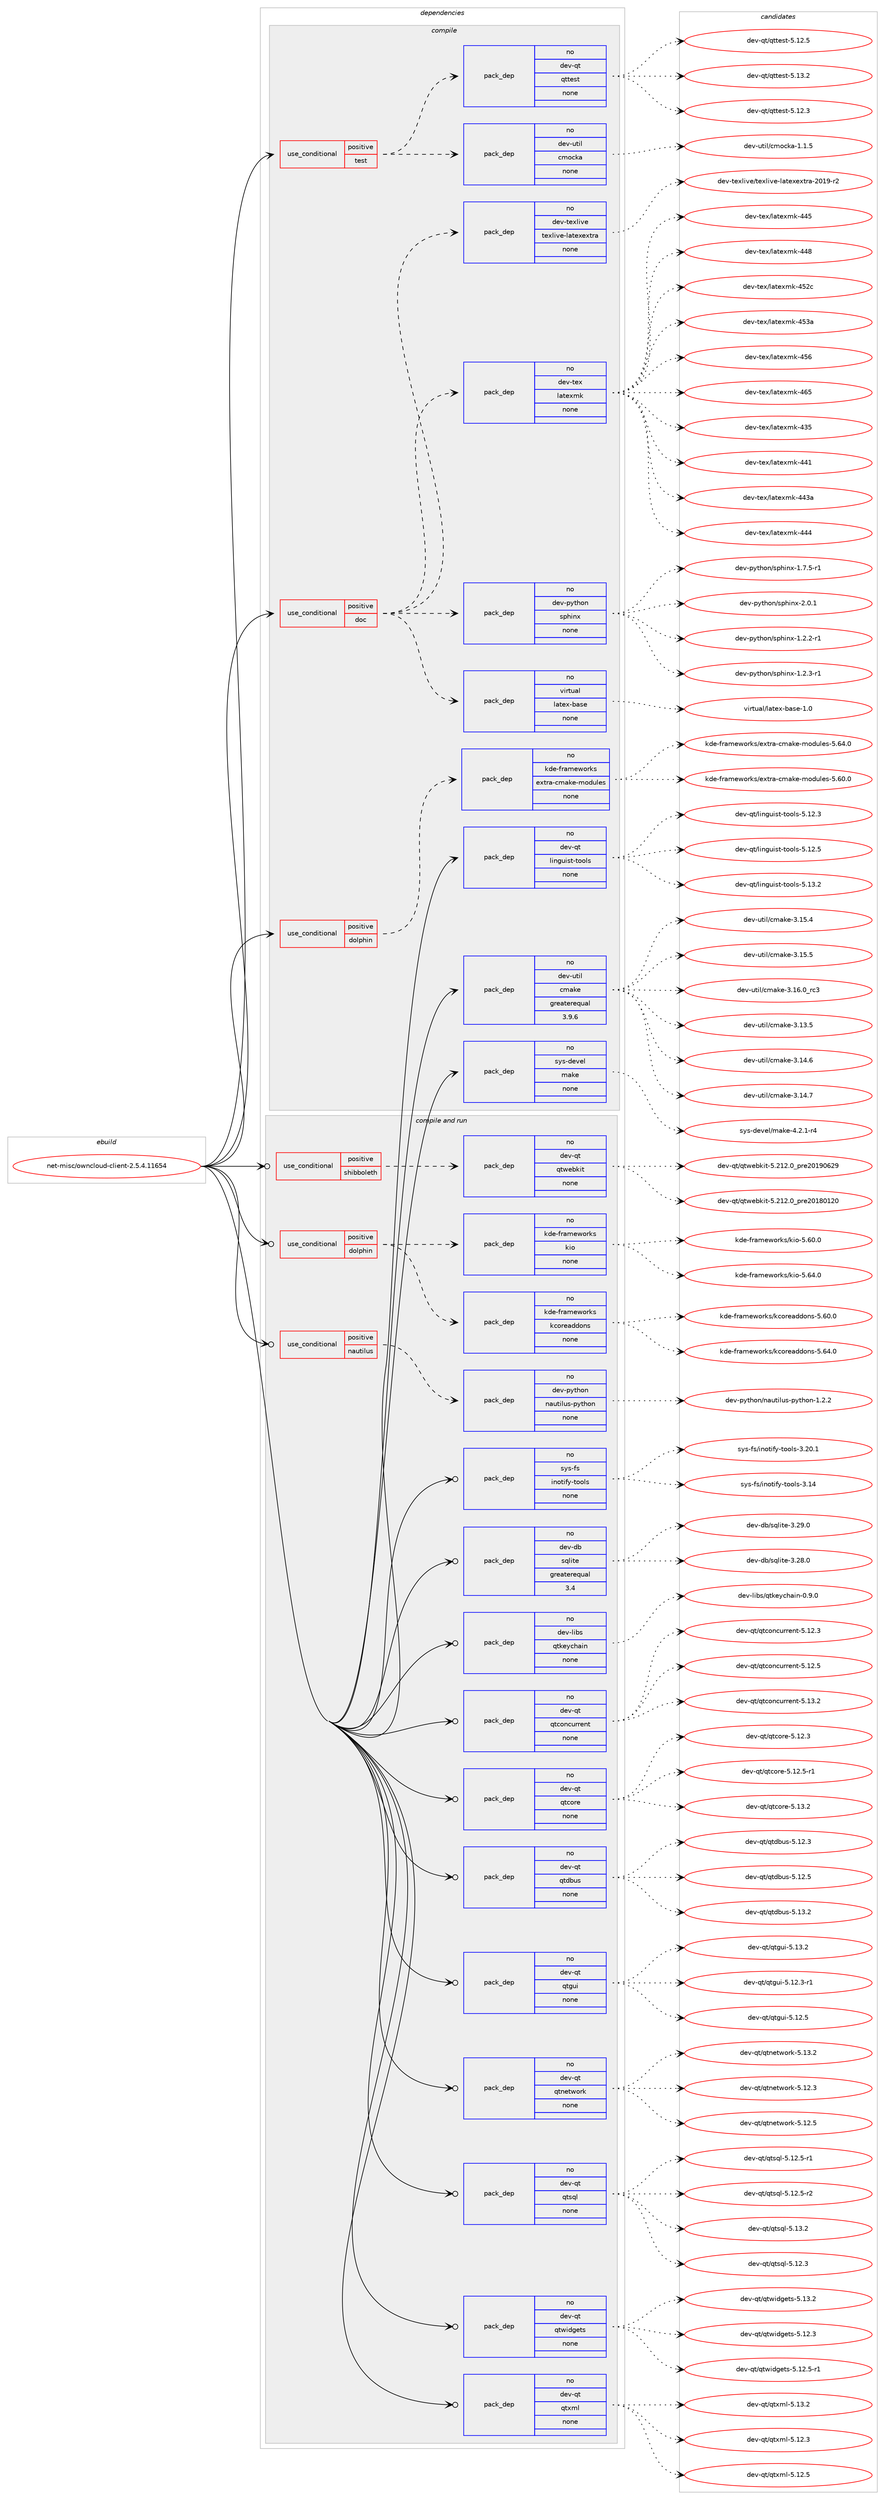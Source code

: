 digraph prolog {

# *************
# Graph options
# *************

newrank=true;
concentrate=true;
compound=true;
graph [rankdir=LR,fontname=Helvetica,fontsize=10,ranksep=1.5];#, ranksep=2.5, nodesep=0.2];
edge  [arrowhead=vee];
node  [fontname=Helvetica,fontsize=10];

# **********
# The ebuild
# **********

subgraph cluster_leftcol {
color=gray;
rank=same;
label=<<i>ebuild</i>>;
id [label="net-misc/owncloud-client-2.5.4.11654", color=red, width=4, href="../net-misc/owncloud-client-2.5.4.11654.svg"];
}

# ****************
# The dependencies
# ****************

subgraph cluster_midcol {
color=gray;
label=<<i>dependencies</i>>;
subgraph cluster_compile {
fillcolor="#eeeeee";
style=filled;
label=<<i>compile</i>>;
subgraph cond203896 {
dependency835933 [label=<<TABLE BORDER="0" CELLBORDER="1" CELLSPACING="0" CELLPADDING="4"><TR><TD ROWSPAN="3" CELLPADDING="10">use_conditional</TD></TR><TR><TD>positive</TD></TR><TR><TD>doc</TD></TR></TABLE>>, shape=none, color=red];
subgraph pack617350 {
dependency835934 [label=<<TABLE BORDER="0" CELLBORDER="1" CELLSPACING="0" CELLPADDING="4" WIDTH="220"><TR><TD ROWSPAN="6" CELLPADDING="30">pack_dep</TD></TR><TR><TD WIDTH="110">no</TD></TR><TR><TD>dev-python</TD></TR><TR><TD>sphinx</TD></TR><TR><TD>none</TD></TR><TR><TD></TD></TR></TABLE>>, shape=none, color=blue];
}
dependency835933:e -> dependency835934:w [weight=20,style="dashed",arrowhead="vee"];
subgraph pack617351 {
dependency835935 [label=<<TABLE BORDER="0" CELLBORDER="1" CELLSPACING="0" CELLPADDING="4" WIDTH="220"><TR><TD ROWSPAN="6" CELLPADDING="30">pack_dep</TD></TR><TR><TD WIDTH="110">no</TD></TR><TR><TD>dev-tex</TD></TR><TR><TD>latexmk</TD></TR><TR><TD>none</TD></TR><TR><TD></TD></TR></TABLE>>, shape=none, color=blue];
}
dependency835933:e -> dependency835935:w [weight=20,style="dashed",arrowhead="vee"];
subgraph pack617352 {
dependency835936 [label=<<TABLE BORDER="0" CELLBORDER="1" CELLSPACING="0" CELLPADDING="4" WIDTH="220"><TR><TD ROWSPAN="6" CELLPADDING="30">pack_dep</TD></TR><TR><TD WIDTH="110">no</TD></TR><TR><TD>dev-texlive</TD></TR><TR><TD>texlive-latexextra</TD></TR><TR><TD>none</TD></TR><TR><TD></TD></TR></TABLE>>, shape=none, color=blue];
}
dependency835933:e -> dependency835936:w [weight=20,style="dashed",arrowhead="vee"];
subgraph pack617353 {
dependency835937 [label=<<TABLE BORDER="0" CELLBORDER="1" CELLSPACING="0" CELLPADDING="4" WIDTH="220"><TR><TD ROWSPAN="6" CELLPADDING="30">pack_dep</TD></TR><TR><TD WIDTH="110">no</TD></TR><TR><TD>virtual</TD></TR><TR><TD>latex-base</TD></TR><TR><TD>none</TD></TR><TR><TD></TD></TR></TABLE>>, shape=none, color=blue];
}
dependency835933:e -> dependency835937:w [weight=20,style="dashed",arrowhead="vee"];
}
id:e -> dependency835933:w [weight=20,style="solid",arrowhead="vee"];
subgraph cond203897 {
dependency835938 [label=<<TABLE BORDER="0" CELLBORDER="1" CELLSPACING="0" CELLPADDING="4"><TR><TD ROWSPAN="3" CELLPADDING="10">use_conditional</TD></TR><TR><TD>positive</TD></TR><TR><TD>dolphin</TD></TR></TABLE>>, shape=none, color=red];
subgraph pack617354 {
dependency835939 [label=<<TABLE BORDER="0" CELLBORDER="1" CELLSPACING="0" CELLPADDING="4" WIDTH="220"><TR><TD ROWSPAN="6" CELLPADDING="30">pack_dep</TD></TR><TR><TD WIDTH="110">no</TD></TR><TR><TD>kde-frameworks</TD></TR><TR><TD>extra-cmake-modules</TD></TR><TR><TD>none</TD></TR><TR><TD></TD></TR></TABLE>>, shape=none, color=blue];
}
dependency835938:e -> dependency835939:w [weight=20,style="dashed",arrowhead="vee"];
}
id:e -> dependency835938:w [weight=20,style="solid",arrowhead="vee"];
subgraph cond203898 {
dependency835940 [label=<<TABLE BORDER="0" CELLBORDER="1" CELLSPACING="0" CELLPADDING="4"><TR><TD ROWSPAN="3" CELLPADDING="10">use_conditional</TD></TR><TR><TD>positive</TD></TR><TR><TD>test</TD></TR></TABLE>>, shape=none, color=red];
subgraph pack617355 {
dependency835941 [label=<<TABLE BORDER="0" CELLBORDER="1" CELLSPACING="0" CELLPADDING="4" WIDTH="220"><TR><TD ROWSPAN="6" CELLPADDING="30">pack_dep</TD></TR><TR><TD WIDTH="110">no</TD></TR><TR><TD>dev-util</TD></TR><TR><TD>cmocka</TD></TR><TR><TD>none</TD></TR><TR><TD></TD></TR></TABLE>>, shape=none, color=blue];
}
dependency835940:e -> dependency835941:w [weight=20,style="dashed",arrowhead="vee"];
subgraph pack617356 {
dependency835942 [label=<<TABLE BORDER="0" CELLBORDER="1" CELLSPACING="0" CELLPADDING="4" WIDTH="220"><TR><TD ROWSPAN="6" CELLPADDING="30">pack_dep</TD></TR><TR><TD WIDTH="110">no</TD></TR><TR><TD>dev-qt</TD></TR><TR><TD>qttest</TD></TR><TR><TD>none</TD></TR><TR><TD></TD></TR></TABLE>>, shape=none, color=blue];
}
dependency835940:e -> dependency835942:w [weight=20,style="dashed",arrowhead="vee"];
}
id:e -> dependency835940:w [weight=20,style="solid",arrowhead="vee"];
subgraph pack617357 {
dependency835943 [label=<<TABLE BORDER="0" CELLBORDER="1" CELLSPACING="0" CELLPADDING="4" WIDTH="220"><TR><TD ROWSPAN="6" CELLPADDING="30">pack_dep</TD></TR><TR><TD WIDTH="110">no</TD></TR><TR><TD>dev-qt</TD></TR><TR><TD>linguist-tools</TD></TR><TR><TD>none</TD></TR><TR><TD></TD></TR></TABLE>>, shape=none, color=blue];
}
id:e -> dependency835943:w [weight=20,style="solid",arrowhead="vee"];
subgraph pack617358 {
dependency835944 [label=<<TABLE BORDER="0" CELLBORDER="1" CELLSPACING="0" CELLPADDING="4" WIDTH="220"><TR><TD ROWSPAN="6" CELLPADDING="30">pack_dep</TD></TR><TR><TD WIDTH="110">no</TD></TR><TR><TD>dev-util</TD></TR><TR><TD>cmake</TD></TR><TR><TD>greaterequal</TD></TR><TR><TD>3.9.6</TD></TR></TABLE>>, shape=none, color=blue];
}
id:e -> dependency835944:w [weight=20,style="solid",arrowhead="vee"];
subgraph pack617359 {
dependency835945 [label=<<TABLE BORDER="0" CELLBORDER="1" CELLSPACING="0" CELLPADDING="4" WIDTH="220"><TR><TD ROWSPAN="6" CELLPADDING="30">pack_dep</TD></TR><TR><TD WIDTH="110">no</TD></TR><TR><TD>sys-devel</TD></TR><TR><TD>make</TD></TR><TR><TD>none</TD></TR><TR><TD></TD></TR></TABLE>>, shape=none, color=blue];
}
id:e -> dependency835945:w [weight=20,style="solid",arrowhead="vee"];
}
subgraph cluster_compileandrun {
fillcolor="#eeeeee";
style=filled;
label=<<i>compile and run</i>>;
subgraph cond203899 {
dependency835946 [label=<<TABLE BORDER="0" CELLBORDER="1" CELLSPACING="0" CELLPADDING="4"><TR><TD ROWSPAN="3" CELLPADDING="10">use_conditional</TD></TR><TR><TD>positive</TD></TR><TR><TD>dolphin</TD></TR></TABLE>>, shape=none, color=red];
subgraph pack617360 {
dependency835947 [label=<<TABLE BORDER="0" CELLBORDER="1" CELLSPACING="0" CELLPADDING="4" WIDTH="220"><TR><TD ROWSPAN="6" CELLPADDING="30">pack_dep</TD></TR><TR><TD WIDTH="110">no</TD></TR><TR><TD>kde-frameworks</TD></TR><TR><TD>kcoreaddons</TD></TR><TR><TD>none</TD></TR><TR><TD></TD></TR></TABLE>>, shape=none, color=blue];
}
dependency835946:e -> dependency835947:w [weight=20,style="dashed",arrowhead="vee"];
subgraph pack617361 {
dependency835948 [label=<<TABLE BORDER="0" CELLBORDER="1" CELLSPACING="0" CELLPADDING="4" WIDTH="220"><TR><TD ROWSPAN="6" CELLPADDING="30">pack_dep</TD></TR><TR><TD WIDTH="110">no</TD></TR><TR><TD>kde-frameworks</TD></TR><TR><TD>kio</TD></TR><TR><TD>none</TD></TR><TR><TD></TD></TR></TABLE>>, shape=none, color=blue];
}
dependency835946:e -> dependency835948:w [weight=20,style="dashed",arrowhead="vee"];
}
id:e -> dependency835946:w [weight=20,style="solid",arrowhead="odotvee"];
subgraph cond203900 {
dependency835949 [label=<<TABLE BORDER="0" CELLBORDER="1" CELLSPACING="0" CELLPADDING="4"><TR><TD ROWSPAN="3" CELLPADDING="10">use_conditional</TD></TR><TR><TD>positive</TD></TR><TR><TD>nautilus</TD></TR></TABLE>>, shape=none, color=red];
subgraph pack617362 {
dependency835950 [label=<<TABLE BORDER="0" CELLBORDER="1" CELLSPACING="0" CELLPADDING="4" WIDTH="220"><TR><TD ROWSPAN="6" CELLPADDING="30">pack_dep</TD></TR><TR><TD WIDTH="110">no</TD></TR><TR><TD>dev-python</TD></TR><TR><TD>nautilus-python</TD></TR><TR><TD>none</TD></TR><TR><TD></TD></TR></TABLE>>, shape=none, color=blue];
}
dependency835949:e -> dependency835950:w [weight=20,style="dashed",arrowhead="vee"];
}
id:e -> dependency835949:w [weight=20,style="solid",arrowhead="odotvee"];
subgraph cond203901 {
dependency835951 [label=<<TABLE BORDER="0" CELLBORDER="1" CELLSPACING="0" CELLPADDING="4"><TR><TD ROWSPAN="3" CELLPADDING="10">use_conditional</TD></TR><TR><TD>positive</TD></TR><TR><TD>shibboleth</TD></TR></TABLE>>, shape=none, color=red];
subgraph pack617363 {
dependency835952 [label=<<TABLE BORDER="0" CELLBORDER="1" CELLSPACING="0" CELLPADDING="4" WIDTH="220"><TR><TD ROWSPAN="6" CELLPADDING="30">pack_dep</TD></TR><TR><TD WIDTH="110">no</TD></TR><TR><TD>dev-qt</TD></TR><TR><TD>qtwebkit</TD></TR><TR><TD>none</TD></TR><TR><TD></TD></TR></TABLE>>, shape=none, color=blue];
}
dependency835951:e -> dependency835952:w [weight=20,style="dashed",arrowhead="vee"];
}
id:e -> dependency835951:w [weight=20,style="solid",arrowhead="odotvee"];
subgraph pack617364 {
dependency835953 [label=<<TABLE BORDER="0" CELLBORDER="1" CELLSPACING="0" CELLPADDING="4" WIDTH="220"><TR><TD ROWSPAN="6" CELLPADDING="30">pack_dep</TD></TR><TR><TD WIDTH="110">no</TD></TR><TR><TD>dev-db</TD></TR><TR><TD>sqlite</TD></TR><TR><TD>greaterequal</TD></TR><TR><TD>3.4</TD></TR></TABLE>>, shape=none, color=blue];
}
id:e -> dependency835953:w [weight=20,style="solid",arrowhead="odotvee"];
subgraph pack617365 {
dependency835954 [label=<<TABLE BORDER="0" CELLBORDER="1" CELLSPACING="0" CELLPADDING="4" WIDTH="220"><TR><TD ROWSPAN="6" CELLPADDING="30">pack_dep</TD></TR><TR><TD WIDTH="110">no</TD></TR><TR><TD>dev-libs</TD></TR><TR><TD>qtkeychain</TD></TR><TR><TD>none</TD></TR><TR><TD></TD></TR></TABLE>>, shape=none, color=blue];
}
id:e -> dependency835954:w [weight=20,style="solid",arrowhead="odotvee"];
subgraph pack617366 {
dependency835955 [label=<<TABLE BORDER="0" CELLBORDER="1" CELLSPACING="0" CELLPADDING="4" WIDTH="220"><TR><TD ROWSPAN="6" CELLPADDING="30">pack_dep</TD></TR><TR><TD WIDTH="110">no</TD></TR><TR><TD>dev-qt</TD></TR><TR><TD>qtconcurrent</TD></TR><TR><TD>none</TD></TR><TR><TD></TD></TR></TABLE>>, shape=none, color=blue];
}
id:e -> dependency835955:w [weight=20,style="solid",arrowhead="odotvee"];
subgraph pack617367 {
dependency835956 [label=<<TABLE BORDER="0" CELLBORDER="1" CELLSPACING="0" CELLPADDING="4" WIDTH="220"><TR><TD ROWSPAN="6" CELLPADDING="30">pack_dep</TD></TR><TR><TD WIDTH="110">no</TD></TR><TR><TD>dev-qt</TD></TR><TR><TD>qtcore</TD></TR><TR><TD>none</TD></TR><TR><TD></TD></TR></TABLE>>, shape=none, color=blue];
}
id:e -> dependency835956:w [weight=20,style="solid",arrowhead="odotvee"];
subgraph pack617368 {
dependency835957 [label=<<TABLE BORDER="0" CELLBORDER="1" CELLSPACING="0" CELLPADDING="4" WIDTH="220"><TR><TD ROWSPAN="6" CELLPADDING="30">pack_dep</TD></TR><TR><TD WIDTH="110">no</TD></TR><TR><TD>dev-qt</TD></TR><TR><TD>qtdbus</TD></TR><TR><TD>none</TD></TR><TR><TD></TD></TR></TABLE>>, shape=none, color=blue];
}
id:e -> dependency835957:w [weight=20,style="solid",arrowhead="odotvee"];
subgraph pack617369 {
dependency835958 [label=<<TABLE BORDER="0" CELLBORDER="1" CELLSPACING="0" CELLPADDING="4" WIDTH="220"><TR><TD ROWSPAN="6" CELLPADDING="30">pack_dep</TD></TR><TR><TD WIDTH="110">no</TD></TR><TR><TD>dev-qt</TD></TR><TR><TD>qtgui</TD></TR><TR><TD>none</TD></TR><TR><TD></TD></TR></TABLE>>, shape=none, color=blue];
}
id:e -> dependency835958:w [weight=20,style="solid",arrowhead="odotvee"];
subgraph pack617370 {
dependency835959 [label=<<TABLE BORDER="0" CELLBORDER="1" CELLSPACING="0" CELLPADDING="4" WIDTH="220"><TR><TD ROWSPAN="6" CELLPADDING="30">pack_dep</TD></TR><TR><TD WIDTH="110">no</TD></TR><TR><TD>dev-qt</TD></TR><TR><TD>qtnetwork</TD></TR><TR><TD>none</TD></TR><TR><TD></TD></TR></TABLE>>, shape=none, color=blue];
}
id:e -> dependency835959:w [weight=20,style="solid",arrowhead="odotvee"];
subgraph pack617371 {
dependency835960 [label=<<TABLE BORDER="0" CELLBORDER="1" CELLSPACING="0" CELLPADDING="4" WIDTH="220"><TR><TD ROWSPAN="6" CELLPADDING="30">pack_dep</TD></TR><TR><TD WIDTH="110">no</TD></TR><TR><TD>dev-qt</TD></TR><TR><TD>qtsql</TD></TR><TR><TD>none</TD></TR><TR><TD></TD></TR></TABLE>>, shape=none, color=blue];
}
id:e -> dependency835960:w [weight=20,style="solid",arrowhead="odotvee"];
subgraph pack617372 {
dependency835961 [label=<<TABLE BORDER="0" CELLBORDER="1" CELLSPACING="0" CELLPADDING="4" WIDTH="220"><TR><TD ROWSPAN="6" CELLPADDING="30">pack_dep</TD></TR><TR><TD WIDTH="110">no</TD></TR><TR><TD>dev-qt</TD></TR><TR><TD>qtwidgets</TD></TR><TR><TD>none</TD></TR><TR><TD></TD></TR></TABLE>>, shape=none, color=blue];
}
id:e -> dependency835961:w [weight=20,style="solid",arrowhead="odotvee"];
subgraph pack617373 {
dependency835962 [label=<<TABLE BORDER="0" CELLBORDER="1" CELLSPACING="0" CELLPADDING="4" WIDTH="220"><TR><TD ROWSPAN="6" CELLPADDING="30">pack_dep</TD></TR><TR><TD WIDTH="110">no</TD></TR><TR><TD>dev-qt</TD></TR><TR><TD>qtxml</TD></TR><TR><TD>none</TD></TR><TR><TD></TD></TR></TABLE>>, shape=none, color=blue];
}
id:e -> dependency835962:w [weight=20,style="solid",arrowhead="odotvee"];
subgraph pack617374 {
dependency835963 [label=<<TABLE BORDER="0" CELLBORDER="1" CELLSPACING="0" CELLPADDING="4" WIDTH="220"><TR><TD ROWSPAN="6" CELLPADDING="30">pack_dep</TD></TR><TR><TD WIDTH="110">no</TD></TR><TR><TD>sys-fs</TD></TR><TR><TD>inotify-tools</TD></TR><TR><TD>none</TD></TR><TR><TD></TD></TR></TABLE>>, shape=none, color=blue];
}
id:e -> dependency835963:w [weight=20,style="solid",arrowhead="odotvee"];
}
subgraph cluster_run {
fillcolor="#eeeeee";
style=filled;
label=<<i>run</i>>;
}
}

# **************
# The candidates
# **************

subgraph cluster_choices {
rank=same;
color=gray;
label=<<i>candidates</i>>;

subgraph choice617350 {
color=black;
nodesep=1;
choice10010111845112121116104111110471151121041051101204549465046504511449 [label="dev-python/sphinx-1.2.2-r1", color=red, width=4,href="../dev-python/sphinx-1.2.2-r1.svg"];
choice10010111845112121116104111110471151121041051101204549465046514511449 [label="dev-python/sphinx-1.2.3-r1", color=red, width=4,href="../dev-python/sphinx-1.2.3-r1.svg"];
choice10010111845112121116104111110471151121041051101204549465546534511449 [label="dev-python/sphinx-1.7.5-r1", color=red, width=4,href="../dev-python/sphinx-1.7.5-r1.svg"];
choice1001011184511212111610411111047115112104105110120455046484649 [label="dev-python/sphinx-2.0.1", color=red, width=4,href="../dev-python/sphinx-2.0.1.svg"];
dependency835934:e -> choice10010111845112121116104111110471151121041051101204549465046504511449:w [style=dotted,weight="100"];
dependency835934:e -> choice10010111845112121116104111110471151121041051101204549465046514511449:w [style=dotted,weight="100"];
dependency835934:e -> choice10010111845112121116104111110471151121041051101204549465546534511449:w [style=dotted,weight="100"];
dependency835934:e -> choice1001011184511212111610411111047115112104105110120455046484649:w [style=dotted,weight="100"];
}
subgraph choice617351 {
color=black;
nodesep=1;
choice10010111845116101120471089711610112010910745525153 [label="dev-tex/latexmk-435", color=red, width=4,href="../dev-tex/latexmk-435.svg"];
choice10010111845116101120471089711610112010910745525249 [label="dev-tex/latexmk-441", color=red, width=4,href="../dev-tex/latexmk-441.svg"];
choice1001011184511610112047108971161011201091074552525197 [label="dev-tex/latexmk-443a", color=red, width=4,href="../dev-tex/latexmk-443a.svg"];
choice10010111845116101120471089711610112010910745525252 [label="dev-tex/latexmk-444", color=red, width=4,href="../dev-tex/latexmk-444.svg"];
choice10010111845116101120471089711610112010910745525253 [label="dev-tex/latexmk-445", color=red, width=4,href="../dev-tex/latexmk-445.svg"];
choice10010111845116101120471089711610112010910745525256 [label="dev-tex/latexmk-448", color=red, width=4,href="../dev-tex/latexmk-448.svg"];
choice1001011184511610112047108971161011201091074552535099 [label="dev-tex/latexmk-452c", color=red, width=4,href="../dev-tex/latexmk-452c.svg"];
choice1001011184511610112047108971161011201091074552535197 [label="dev-tex/latexmk-453a", color=red, width=4,href="../dev-tex/latexmk-453a.svg"];
choice10010111845116101120471089711610112010910745525354 [label="dev-tex/latexmk-456", color=red, width=4,href="../dev-tex/latexmk-456.svg"];
choice10010111845116101120471089711610112010910745525453 [label="dev-tex/latexmk-465", color=red, width=4,href="../dev-tex/latexmk-465.svg"];
dependency835935:e -> choice10010111845116101120471089711610112010910745525153:w [style=dotted,weight="100"];
dependency835935:e -> choice10010111845116101120471089711610112010910745525249:w [style=dotted,weight="100"];
dependency835935:e -> choice1001011184511610112047108971161011201091074552525197:w [style=dotted,weight="100"];
dependency835935:e -> choice10010111845116101120471089711610112010910745525252:w [style=dotted,weight="100"];
dependency835935:e -> choice10010111845116101120471089711610112010910745525253:w [style=dotted,weight="100"];
dependency835935:e -> choice10010111845116101120471089711610112010910745525256:w [style=dotted,weight="100"];
dependency835935:e -> choice1001011184511610112047108971161011201091074552535099:w [style=dotted,weight="100"];
dependency835935:e -> choice1001011184511610112047108971161011201091074552535197:w [style=dotted,weight="100"];
dependency835935:e -> choice10010111845116101120471089711610112010910745525354:w [style=dotted,weight="100"];
dependency835935:e -> choice10010111845116101120471089711610112010910745525453:w [style=dotted,weight="100"];
}
subgraph choice617352 {
color=black;
nodesep=1;
choice100101118451161011201081051181014711610112010810511810145108971161011201011201161149745504849574511450 [label="dev-texlive/texlive-latexextra-2019-r2", color=red, width=4,href="../dev-texlive/texlive-latexextra-2019-r2.svg"];
dependency835936:e -> choice100101118451161011201081051181014711610112010810511810145108971161011201011201161149745504849574511450:w [style=dotted,weight="100"];
}
subgraph choice617353 {
color=black;
nodesep=1;
choice11810511411611797108471089711610112045989711510145494648 [label="virtual/latex-base-1.0", color=red, width=4,href="../virtual/latex-base-1.0.svg"];
dependency835937:e -> choice11810511411611797108471089711610112045989711510145494648:w [style=dotted,weight="100"];
}
subgraph choice617354 {
color=black;
nodesep=1;
choice107100101451021149710910111911111410711547101120116114974599109971071014510911110011710810111545534654484648 [label="kde-frameworks/extra-cmake-modules-5.60.0", color=red, width=4,href="../kde-frameworks/extra-cmake-modules-5.60.0.svg"];
choice107100101451021149710910111911111410711547101120116114974599109971071014510911110011710810111545534654524648 [label="kde-frameworks/extra-cmake-modules-5.64.0", color=red, width=4,href="../kde-frameworks/extra-cmake-modules-5.64.0.svg"];
dependency835939:e -> choice107100101451021149710910111911111410711547101120116114974599109971071014510911110011710810111545534654484648:w [style=dotted,weight="100"];
dependency835939:e -> choice107100101451021149710910111911111410711547101120116114974599109971071014510911110011710810111545534654524648:w [style=dotted,weight="100"];
}
subgraph choice617355 {
color=black;
nodesep=1;
choice1001011184511711610510847991091119910797454946494653 [label="dev-util/cmocka-1.1.5", color=red, width=4,href="../dev-util/cmocka-1.1.5.svg"];
dependency835941:e -> choice1001011184511711610510847991091119910797454946494653:w [style=dotted,weight="100"];
}
subgraph choice617356 {
color=black;
nodesep=1;
choice100101118451131164711311611610111511645534649504651 [label="dev-qt/qttest-5.12.3", color=red, width=4,href="../dev-qt/qttest-5.12.3.svg"];
choice100101118451131164711311611610111511645534649504653 [label="dev-qt/qttest-5.12.5", color=red, width=4,href="../dev-qt/qttest-5.12.5.svg"];
choice100101118451131164711311611610111511645534649514650 [label="dev-qt/qttest-5.13.2", color=red, width=4,href="../dev-qt/qttest-5.13.2.svg"];
dependency835942:e -> choice100101118451131164711311611610111511645534649504651:w [style=dotted,weight="100"];
dependency835942:e -> choice100101118451131164711311611610111511645534649504653:w [style=dotted,weight="100"];
dependency835942:e -> choice100101118451131164711311611610111511645534649514650:w [style=dotted,weight="100"];
}
subgraph choice617357 {
color=black;
nodesep=1;
choice10010111845113116471081051101031171051151164511611111110811545534649504651 [label="dev-qt/linguist-tools-5.12.3", color=red, width=4,href="../dev-qt/linguist-tools-5.12.3.svg"];
choice10010111845113116471081051101031171051151164511611111110811545534649504653 [label="dev-qt/linguist-tools-5.12.5", color=red, width=4,href="../dev-qt/linguist-tools-5.12.5.svg"];
choice10010111845113116471081051101031171051151164511611111110811545534649514650 [label="dev-qt/linguist-tools-5.13.2", color=red, width=4,href="../dev-qt/linguist-tools-5.13.2.svg"];
dependency835943:e -> choice10010111845113116471081051101031171051151164511611111110811545534649504651:w [style=dotted,weight="100"];
dependency835943:e -> choice10010111845113116471081051101031171051151164511611111110811545534649504653:w [style=dotted,weight="100"];
dependency835943:e -> choice10010111845113116471081051101031171051151164511611111110811545534649514650:w [style=dotted,weight="100"];
}
subgraph choice617358 {
color=black;
nodesep=1;
choice1001011184511711610510847991099710710145514649514653 [label="dev-util/cmake-3.13.5", color=red, width=4,href="../dev-util/cmake-3.13.5.svg"];
choice1001011184511711610510847991099710710145514649524654 [label="dev-util/cmake-3.14.6", color=red, width=4,href="../dev-util/cmake-3.14.6.svg"];
choice1001011184511711610510847991099710710145514649524655 [label="dev-util/cmake-3.14.7", color=red, width=4,href="../dev-util/cmake-3.14.7.svg"];
choice1001011184511711610510847991099710710145514649534652 [label="dev-util/cmake-3.15.4", color=red, width=4,href="../dev-util/cmake-3.15.4.svg"];
choice1001011184511711610510847991099710710145514649534653 [label="dev-util/cmake-3.15.5", color=red, width=4,href="../dev-util/cmake-3.15.5.svg"];
choice1001011184511711610510847991099710710145514649544648951149951 [label="dev-util/cmake-3.16.0_rc3", color=red, width=4,href="../dev-util/cmake-3.16.0_rc3.svg"];
dependency835944:e -> choice1001011184511711610510847991099710710145514649514653:w [style=dotted,weight="100"];
dependency835944:e -> choice1001011184511711610510847991099710710145514649524654:w [style=dotted,weight="100"];
dependency835944:e -> choice1001011184511711610510847991099710710145514649524655:w [style=dotted,weight="100"];
dependency835944:e -> choice1001011184511711610510847991099710710145514649534652:w [style=dotted,weight="100"];
dependency835944:e -> choice1001011184511711610510847991099710710145514649534653:w [style=dotted,weight="100"];
dependency835944:e -> choice1001011184511711610510847991099710710145514649544648951149951:w [style=dotted,weight="100"];
}
subgraph choice617359 {
color=black;
nodesep=1;
choice1151211154510010111810110847109971071014552465046494511452 [label="sys-devel/make-4.2.1-r4", color=red, width=4,href="../sys-devel/make-4.2.1-r4.svg"];
dependency835945:e -> choice1151211154510010111810110847109971071014552465046494511452:w [style=dotted,weight="100"];
}
subgraph choice617360 {
color=black;
nodesep=1;
choice107100101451021149710910111911111410711547107991111141019710010011111011545534654484648 [label="kde-frameworks/kcoreaddons-5.60.0", color=red, width=4,href="../kde-frameworks/kcoreaddons-5.60.0.svg"];
choice107100101451021149710910111911111410711547107991111141019710010011111011545534654524648 [label="kde-frameworks/kcoreaddons-5.64.0", color=red, width=4,href="../kde-frameworks/kcoreaddons-5.64.0.svg"];
dependency835947:e -> choice107100101451021149710910111911111410711547107991111141019710010011111011545534654484648:w [style=dotted,weight="100"];
dependency835947:e -> choice107100101451021149710910111911111410711547107991111141019710010011111011545534654524648:w [style=dotted,weight="100"];
}
subgraph choice617361 {
color=black;
nodesep=1;
choice10710010145102114971091011191111141071154710710511145534654484648 [label="kde-frameworks/kio-5.60.0", color=red, width=4,href="../kde-frameworks/kio-5.60.0.svg"];
choice10710010145102114971091011191111141071154710710511145534654524648 [label="kde-frameworks/kio-5.64.0", color=red, width=4,href="../kde-frameworks/kio-5.64.0.svg"];
dependency835948:e -> choice10710010145102114971091011191111141071154710710511145534654484648:w [style=dotted,weight="100"];
dependency835948:e -> choice10710010145102114971091011191111141071154710710511145534654524648:w [style=dotted,weight="100"];
}
subgraph choice617362 {
color=black;
nodesep=1;
choice10010111845112121116104111110471109711711610510811711545112121116104111110454946504650 [label="dev-python/nautilus-python-1.2.2", color=red, width=4,href="../dev-python/nautilus-python-1.2.2.svg"];
dependency835950:e -> choice10010111845112121116104111110471109711711610510811711545112121116104111110454946504650:w [style=dotted,weight="100"];
}
subgraph choice617363 {
color=black;
nodesep=1;
choice1001011184511311647113116119101981071051164553465049504648951121141015048495648495048 [label="dev-qt/qtwebkit-5.212.0_pre20180120", color=red, width=4,href="../dev-qt/qtwebkit-5.212.0_pre20180120.svg"];
choice1001011184511311647113116119101981071051164553465049504648951121141015048495748545057 [label="dev-qt/qtwebkit-5.212.0_pre20190629", color=red, width=4,href="../dev-qt/qtwebkit-5.212.0_pre20190629.svg"];
dependency835952:e -> choice1001011184511311647113116119101981071051164553465049504648951121141015048495648495048:w [style=dotted,weight="100"];
dependency835952:e -> choice1001011184511311647113116119101981071051164553465049504648951121141015048495748545057:w [style=dotted,weight="100"];
}
subgraph choice617364 {
color=black;
nodesep=1;
choice10010111845100984711511310810511610145514650564648 [label="dev-db/sqlite-3.28.0", color=red, width=4,href="../dev-db/sqlite-3.28.0.svg"];
choice10010111845100984711511310810511610145514650574648 [label="dev-db/sqlite-3.29.0", color=red, width=4,href="../dev-db/sqlite-3.29.0.svg"];
dependency835953:e -> choice10010111845100984711511310810511610145514650564648:w [style=dotted,weight="100"];
dependency835953:e -> choice10010111845100984711511310810511610145514650574648:w [style=dotted,weight="100"];
}
subgraph choice617365 {
color=black;
nodesep=1;
choice1001011184510810598115471131161071011219910497105110454846574648 [label="dev-libs/qtkeychain-0.9.0", color=red, width=4,href="../dev-libs/qtkeychain-0.9.0.svg"];
dependency835954:e -> choice1001011184510810598115471131161071011219910497105110454846574648:w [style=dotted,weight="100"];
}
subgraph choice617366 {
color=black;
nodesep=1;
choice1001011184511311647113116991111109911711411410111011645534649504651 [label="dev-qt/qtconcurrent-5.12.3", color=red, width=4,href="../dev-qt/qtconcurrent-5.12.3.svg"];
choice1001011184511311647113116991111109911711411410111011645534649504653 [label="dev-qt/qtconcurrent-5.12.5", color=red, width=4,href="../dev-qt/qtconcurrent-5.12.5.svg"];
choice1001011184511311647113116991111109911711411410111011645534649514650 [label="dev-qt/qtconcurrent-5.13.2", color=red, width=4,href="../dev-qt/qtconcurrent-5.13.2.svg"];
dependency835955:e -> choice1001011184511311647113116991111109911711411410111011645534649504651:w [style=dotted,weight="100"];
dependency835955:e -> choice1001011184511311647113116991111109911711411410111011645534649504653:w [style=dotted,weight="100"];
dependency835955:e -> choice1001011184511311647113116991111109911711411410111011645534649514650:w [style=dotted,weight="100"];
}
subgraph choice617367 {
color=black;
nodesep=1;
choice10010111845113116471131169911111410145534649504651 [label="dev-qt/qtcore-5.12.3", color=red, width=4,href="../dev-qt/qtcore-5.12.3.svg"];
choice100101118451131164711311699111114101455346495046534511449 [label="dev-qt/qtcore-5.12.5-r1", color=red, width=4,href="../dev-qt/qtcore-5.12.5-r1.svg"];
choice10010111845113116471131169911111410145534649514650 [label="dev-qt/qtcore-5.13.2", color=red, width=4,href="../dev-qt/qtcore-5.13.2.svg"];
dependency835956:e -> choice10010111845113116471131169911111410145534649504651:w [style=dotted,weight="100"];
dependency835956:e -> choice100101118451131164711311699111114101455346495046534511449:w [style=dotted,weight="100"];
dependency835956:e -> choice10010111845113116471131169911111410145534649514650:w [style=dotted,weight="100"];
}
subgraph choice617368 {
color=black;
nodesep=1;
choice10010111845113116471131161009811711545534649504651 [label="dev-qt/qtdbus-5.12.3", color=red, width=4,href="../dev-qt/qtdbus-5.12.3.svg"];
choice10010111845113116471131161009811711545534649504653 [label="dev-qt/qtdbus-5.12.5", color=red, width=4,href="../dev-qt/qtdbus-5.12.5.svg"];
choice10010111845113116471131161009811711545534649514650 [label="dev-qt/qtdbus-5.13.2", color=red, width=4,href="../dev-qt/qtdbus-5.13.2.svg"];
dependency835957:e -> choice10010111845113116471131161009811711545534649504651:w [style=dotted,weight="100"];
dependency835957:e -> choice10010111845113116471131161009811711545534649504653:w [style=dotted,weight="100"];
dependency835957:e -> choice10010111845113116471131161009811711545534649514650:w [style=dotted,weight="100"];
}
subgraph choice617369 {
color=black;
nodesep=1;
choice1001011184511311647113116103117105455346495046514511449 [label="dev-qt/qtgui-5.12.3-r1", color=red, width=4,href="../dev-qt/qtgui-5.12.3-r1.svg"];
choice100101118451131164711311610311710545534649504653 [label="dev-qt/qtgui-5.12.5", color=red, width=4,href="../dev-qt/qtgui-5.12.5.svg"];
choice100101118451131164711311610311710545534649514650 [label="dev-qt/qtgui-5.13.2", color=red, width=4,href="../dev-qt/qtgui-5.13.2.svg"];
dependency835958:e -> choice1001011184511311647113116103117105455346495046514511449:w [style=dotted,weight="100"];
dependency835958:e -> choice100101118451131164711311610311710545534649504653:w [style=dotted,weight="100"];
dependency835958:e -> choice100101118451131164711311610311710545534649514650:w [style=dotted,weight="100"];
}
subgraph choice617370 {
color=black;
nodesep=1;
choice100101118451131164711311611010111611911111410745534649504651 [label="dev-qt/qtnetwork-5.12.3", color=red, width=4,href="../dev-qt/qtnetwork-5.12.3.svg"];
choice100101118451131164711311611010111611911111410745534649504653 [label="dev-qt/qtnetwork-5.12.5", color=red, width=4,href="../dev-qt/qtnetwork-5.12.5.svg"];
choice100101118451131164711311611010111611911111410745534649514650 [label="dev-qt/qtnetwork-5.13.2", color=red, width=4,href="../dev-qt/qtnetwork-5.13.2.svg"];
dependency835959:e -> choice100101118451131164711311611010111611911111410745534649504651:w [style=dotted,weight="100"];
dependency835959:e -> choice100101118451131164711311611010111611911111410745534649504653:w [style=dotted,weight="100"];
dependency835959:e -> choice100101118451131164711311611010111611911111410745534649514650:w [style=dotted,weight="100"];
}
subgraph choice617371 {
color=black;
nodesep=1;
choice100101118451131164711311611511310845534649504651 [label="dev-qt/qtsql-5.12.3", color=red, width=4,href="../dev-qt/qtsql-5.12.3.svg"];
choice1001011184511311647113116115113108455346495046534511449 [label="dev-qt/qtsql-5.12.5-r1", color=red, width=4,href="../dev-qt/qtsql-5.12.5-r1.svg"];
choice1001011184511311647113116115113108455346495046534511450 [label="dev-qt/qtsql-5.12.5-r2", color=red, width=4,href="../dev-qt/qtsql-5.12.5-r2.svg"];
choice100101118451131164711311611511310845534649514650 [label="dev-qt/qtsql-5.13.2", color=red, width=4,href="../dev-qt/qtsql-5.13.2.svg"];
dependency835960:e -> choice100101118451131164711311611511310845534649504651:w [style=dotted,weight="100"];
dependency835960:e -> choice1001011184511311647113116115113108455346495046534511449:w [style=dotted,weight="100"];
dependency835960:e -> choice1001011184511311647113116115113108455346495046534511450:w [style=dotted,weight="100"];
dependency835960:e -> choice100101118451131164711311611511310845534649514650:w [style=dotted,weight="100"];
}
subgraph choice617372 {
color=black;
nodesep=1;
choice100101118451131164711311611910510010310111611545534649504651 [label="dev-qt/qtwidgets-5.12.3", color=red, width=4,href="../dev-qt/qtwidgets-5.12.3.svg"];
choice1001011184511311647113116119105100103101116115455346495046534511449 [label="dev-qt/qtwidgets-5.12.5-r1", color=red, width=4,href="../dev-qt/qtwidgets-5.12.5-r1.svg"];
choice100101118451131164711311611910510010310111611545534649514650 [label="dev-qt/qtwidgets-5.13.2", color=red, width=4,href="../dev-qt/qtwidgets-5.13.2.svg"];
dependency835961:e -> choice100101118451131164711311611910510010310111611545534649504651:w [style=dotted,weight="100"];
dependency835961:e -> choice1001011184511311647113116119105100103101116115455346495046534511449:w [style=dotted,weight="100"];
dependency835961:e -> choice100101118451131164711311611910510010310111611545534649514650:w [style=dotted,weight="100"];
}
subgraph choice617373 {
color=black;
nodesep=1;
choice100101118451131164711311612010910845534649504651 [label="dev-qt/qtxml-5.12.3", color=red, width=4,href="../dev-qt/qtxml-5.12.3.svg"];
choice100101118451131164711311612010910845534649504653 [label="dev-qt/qtxml-5.12.5", color=red, width=4,href="../dev-qt/qtxml-5.12.5.svg"];
choice100101118451131164711311612010910845534649514650 [label="dev-qt/qtxml-5.13.2", color=red, width=4,href="../dev-qt/qtxml-5.13.2.svg"];
dependency835962:e -> choice100101118451131164711311612010910845534649504651:w [style=dotted,weight="100"];
dependency835962:e -> choice100101118451131164711311612010910845534649504653:w [style=dotted,weight="100"];
dependency835962:e -> choice100101118451131164711311612010910845534649514650:w [style=dotted,weight="100"];
}
subgraph choice617374 {
color=black;
nodesep=1;
choice1151211154510211547105110111116105102121451161111111081154551464952 [label="sys-fs/inotify-tools-3.14", color=red, width=4,href="../sys-fs/inotify-tools-3.14.svg"];
choice11512111545102115471051101111161051021214511611111110811545514650484649 [label="sys-fs/inotify-tools-3.20.1", color=red, width=4,href="../sys-fs/inotify-tools-3.20.1.svg"];
dependency835963:e -> choice1151211154510211547105110111116105102121451161111111081154551464952:w [style=dotted,weight="100"];
dependency835963:e -> choice11512111545102115471051101111161051021214511611111110811545514650484649:w [style=dotted,weight="100"];
}
}

}
